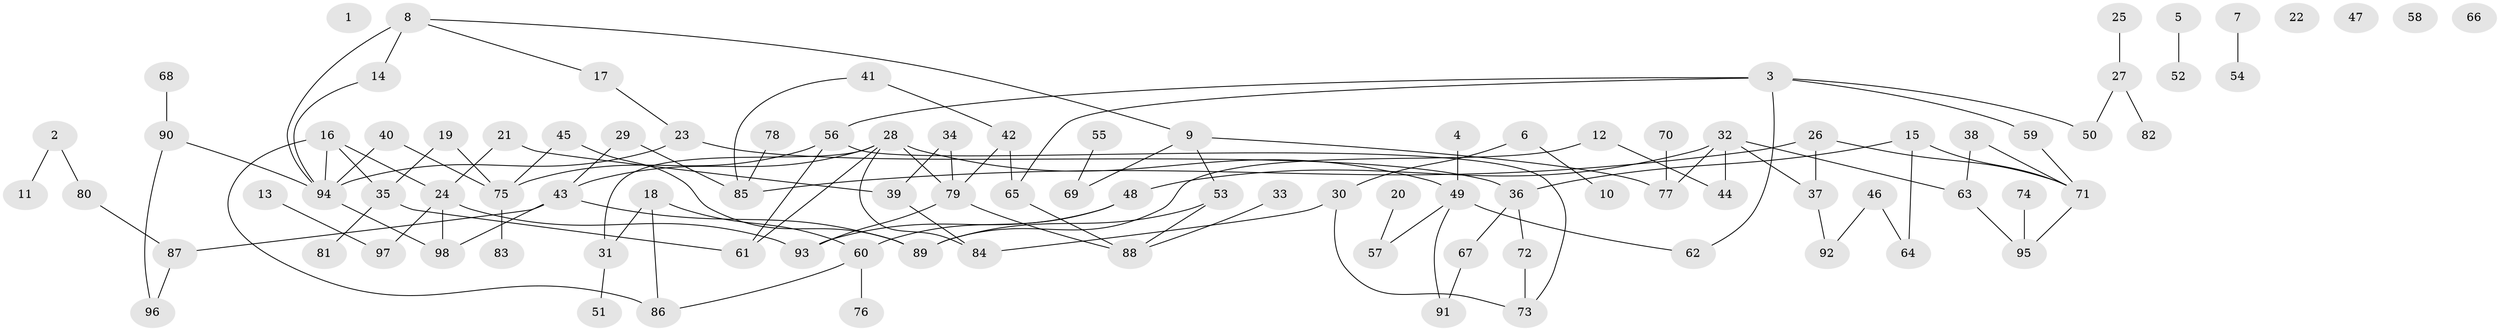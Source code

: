 // Generated by graph-tools (version 1.1) at 2025/00/03/09/25 03:00:42]
// undirected, 98 vertices, 121 edges
graph export_dot {
graph [start="1"]
  node [color=gray90,style=filled];
  1;
  2;
  3;
  4;
  5;
  6;
  7;
  8;
  9;
  10;
  11;
  12;
  13;
  14;
  15;
  16;
  17;
  18;
  19;
  20;
  21;
  22;
  23;
  24;
  25;
  26;
  27;
  28;
  29;
  30;
  31;
  32;
  33;
  34;
  35;
  36;
  37;
  38;
  39;
  40;
  41;
  42;
  43;
  44;
  45;
  46;
  47;
  48;
  49;
  50;
  51;
  52;
  53;
  54;
  55;
  56;
  57;
  58;
  59;
  60;
  61;
  62;
  63;
  64;
  65;
  66;
  67;
  68;
  69;
  70;
  71;
  72;
  73;
  74;
  75;
  76;
  77;
  78;
  79;
  80;
  81;
  82;
  83;
  84;
  85;
  86;
  87;
  88;
  89;
  90;
  91;
  92;
  93;
  94;
  95;
  96;
  97;
  98;
  2 -- 11;
  2 -- 80;
  3 -- 50;
  3 -- 56;
  3 -- 59;
  3 -- 62;
  3 -- 65;
  4 -- 49;
  5 -- 52;
  6 -- 10;
  6 -- 30;
  7 -- 54;
  8 -- 9;
  8 -- 14;
  8 -- 17;
  8 -- 94;
  9 -- 53;
  9 -- 69;
  9 -- 77;
  12 -- 44;
  12 -- 89;
  13 -- 97;
  14 -- 94;
  15 -- 36;
  15 -- 64;
  15 -- 71;
  16 -- 24;
  16 -- 35;
  16 -- 86;
  16 -- 94;
  17 -- 23;
  18 -- 31;
  18 -- 60;
  18 -- 86;
  19 -- 35;
  19 -- 75;
  20 -- 57;
  21 -- 24;
  21 -- 39;
  23 -- 36;
  23 -- 94;
  24 -- 93;
  24 -- 97;
  24 -- 98;
  25 -- 27;
  26 -- 37;
  26 -- 71;
  26 -- 85;
  27 -- 50;
  27 -- 82;
  28 -- 31;
  28 -- 43;
  28 -- 49;
  28 -- 61;
  28 -- 79;
  28 -- 84;
  29 -- 43;
  29 -- 85;
  30 -- 73;
  30 -- 84;
  31 -- 51;
  32 -- 37;
  32 -- 44;
  32 -- 48;
  32 -- 63;
  32 -- 77;
  33 -- 88;
  34 -- 39;
  34 -- 79;
  35 -- 61;
  35 -- 81;
  36 -- 67;
  36 -- 72;
  37 -- 92;
  38 -- 63;
  38 -- 71;
  39 -- 84;
  40 -- 75;
  40 -- 94;
  41 -- 42;
  41 -- 85;
  42 -- 65;
  42 -- 79;
  43 -- 87;
  43 -- 89;
  43 -- 98;
  45 -- 75;
  45 -- 89;
  46 -- 64;
  46 -- 92;
  48 -- 60;
  48 -- 93;
  49 -- 57;
  49 -- 62;
  49 -- 91;
  53 -- 88;
  53 -- 89;
  55 -- 69;
  56 -- 61;
  56 -- 73;
  56 -- 75;
  59 -- 71;
  60 -- 76;
  60 -- 86;
  63 -- 95;
  65 -- 88;
  67 -- 91;
  68 -- 90;
  70 -- 77;
  71 -- 95;
  72 -- 73;
  74 -- 95;
  75 -- 83;
  78 -- 85;
  79 -- 88;
  79 -- 93;
  80 -- 87;
  87 -- 96;
  90 -- 94;
  90 -- 96;
  94 -- 98;
}
